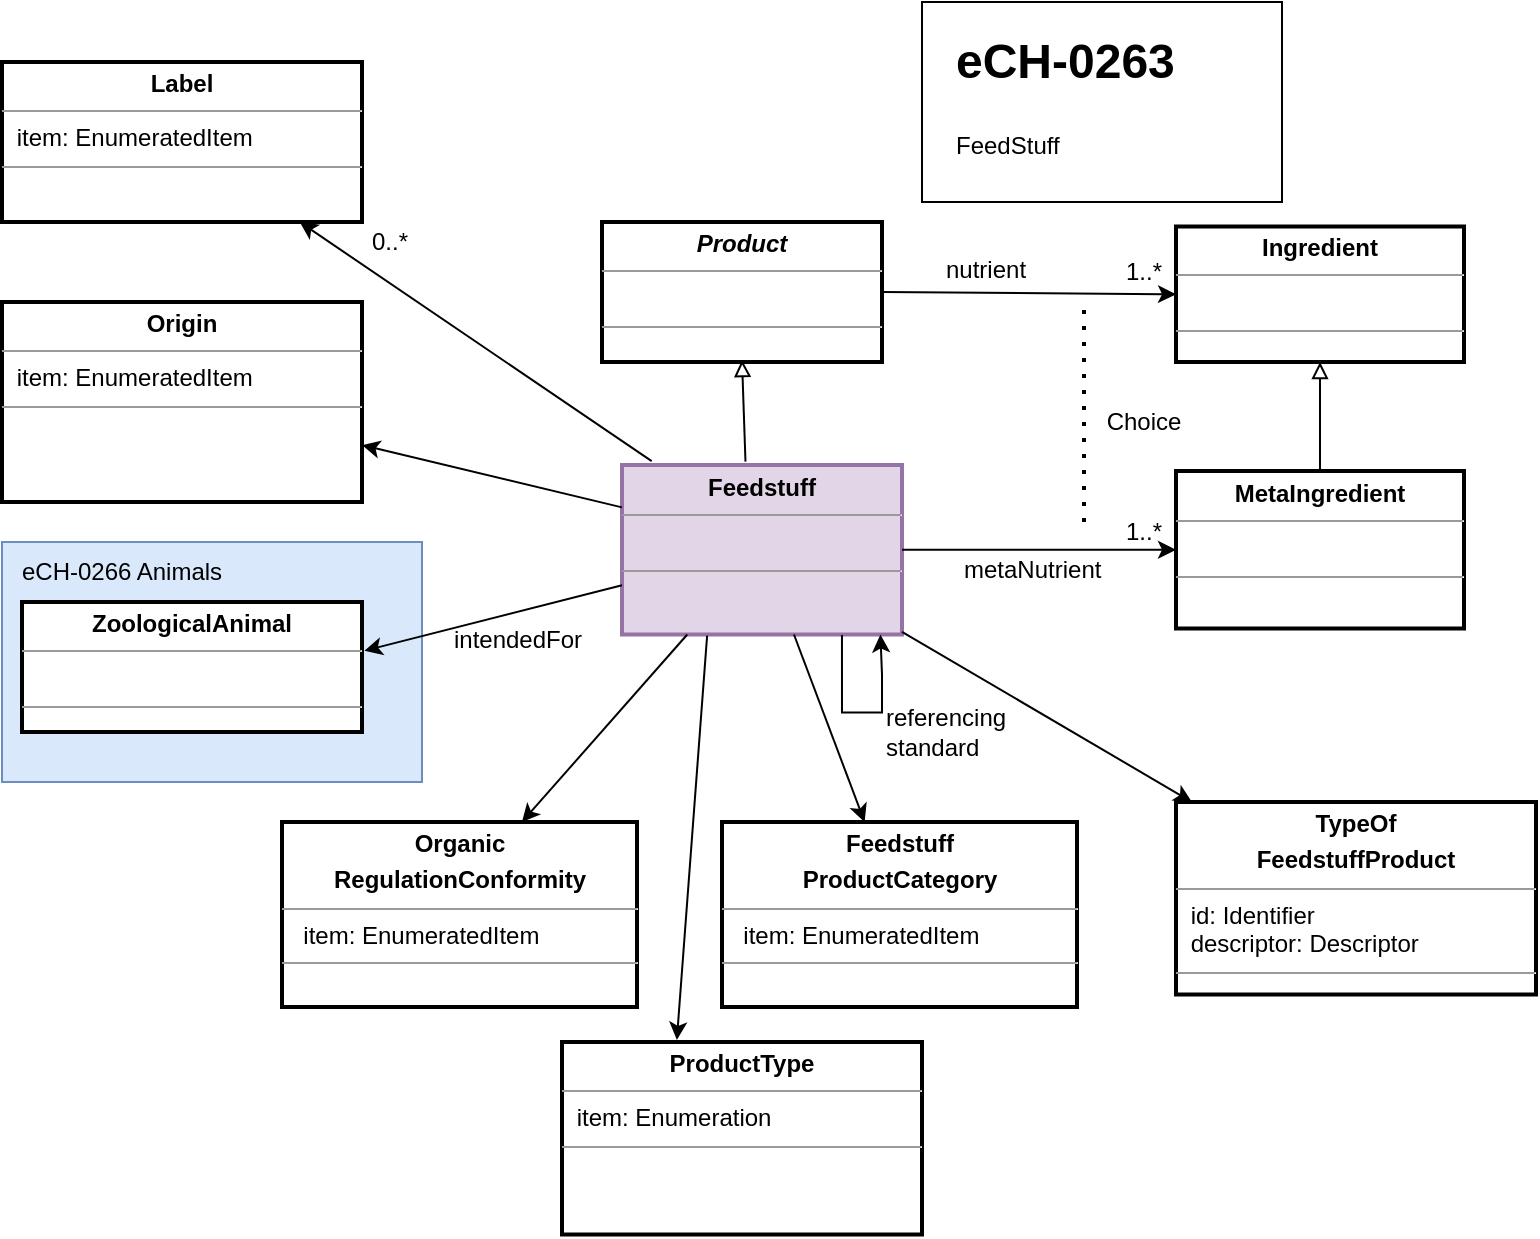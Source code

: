 <mxfile version="20.5.3" type="embed"><diagram name="Page-1" id="qBD6op3qUp-WdUlCAM_y"><mxGraphModel dx="3759" dy="605" grid="1" gridSize="10" guides="1" tooltips="1" connect="1" arrows="1" fold="1" page="1" pageScale="1" pageWidth="850" pageHeight="1100" math="0" shadow="0"><root><mxCell id="0"/><mxCell id="1" parent="0"/><mxCell id="eBZ3k9Fr4yFesFG8sE71-1" value="&lt;p style=&quot;margin:0px;margin-top:4px;text-align:center;&quot;&gt;&lt;b&gt;Feedstuff&lt;/b&gt;&lt;/p&gt;&lt;hr size=&quot;1&quot;&gt;&lt;p style=&quot;margin:0px;margin-left:4px;&quot;&gt;&amp;nbsp;&lt;br&gt;&lt;/p&gt;&lt;p style=&quot;margin:0px;margin-left:4px;&quot;&gt;&lt;/p&gt;&lt;hr size=&quot;1&quot;&gt;&lt;p style=&quot;margin:0px;margin-left:4px;&quot;&gt;&lt;br&gt;&lt;/p&gt;" style="verticalAlign=top;align=left;overflow=fill;fontSize=12;fontFamily=Helvetica;html=1;sketch=0;strokeWidth=2;fillColor=#e1d5e7;strokeColor=#9673a6;" parent="1" vertex="1"><mxGeometry x="-2220" y="261.5" width="140" height="84.75" as="geometry"/></mxCell><mxCell id="eBZ3k9Fr4yFesFG8sE71-5" value="&lt;p style=&quot;margin:0px;margin-top:4px;text-align:center;&quot;&gt;&lt;b&gt;Origin&lt;/b&gt;&lt;/p&gt;&lt;hr size=&quot;1&quot;&gt;&lt;p style=&quot;margin:0px;margin-left:4px;&quot;&gt;&amp;nbsp;item: EnumeratedItem&lt;br&gt;&lt;/p&gt;&lt;hr size=&quot;1&quot;&gt;&lt;p style=&quot;margin:0px;margin-left:4px;&quot;&gt;&lt;br&gt;&lt;/p&gt;" style="verticalAlign=top;align=left;overflow=fill;fontSize=12;fontFamily=Helvetica;html=1;sketch=0;strokeWidth=2;" parent="1" vertex="1"><mxGeometry x="-2530" y="180" width="180" height="100" as="geometry"/></mxCell><mxCell id="eBZ3k9Fr4yFesFG8sE71-6" value="" style="endArrow=classic;html=1;sketch=0;fontFamily=Helvetica;curved=1;exitX=0;exitY=0.25;exitDx=0;exitDy=0;" parent="1" source="eBZ3k9Fr4yFesFG8sE71-1" target="eBZ3k9Fr4yFesFG8sE71-5" edge="1"><mxGeometry width="50" height="50" relative="1" as="geometry"><mxPoint x="-1565" y="263.25" as="sourcePoint"/><mxPoint x="-1970.26" y="525.63" as="targetPoint"/></mxGeometry></mxCell><mxCell id="eBZ3k9Fr4yFesFG8sE71-7" value="&lt;p style=&quot;margin:0px;margin-top:4px;text-align:center;&quot;&gt;&lt;b&gt;Label&lt;/b&gt;&lt;/p&gt;&lt;hr size=&quot;1&quot;&gt;&lt;p style=&quot;margin:0px;margin-left:4px;&quot;&gt;&amp;nbsp;item: EnumeratedItem&lt;br&gt;&lt;/p&gt;&lt;hr size=&quot;1&quot;&gt;&lt;p style=&quot;margin:0px;margin-left:4px;&quot;&gt;&lt;br&gt;&lt;/p&gt;" style="verticalAlign=top;align=left;overflow=fill;fontSize=12;fontFamily=Helvetica;html=1;sketch=0;strokeWidth=2;" parent="1" vertex="1"><mxGeometry x="-2530" y="60" width="180" height="80" as="geometry"/></mxCell><mxCell id="eBZ3k9Fr4yFesFG8sE71-8" value="" style="endArrow=classic;html=1;sketch=0;fontFamily=Helvetica;curved=1;exitX=0.106;exitY=-0.023;exitDx=0;exitDy=0;exitPerimeter=0;" parent="1" source="eBZ3k9Fr4yFesFG8sE71-1" target="eBZ3k9Fr4yFesFG8sE71-7" edge="1"><mxGeometry width="50" height="50" relative="1" as="geometry"><mxPoint x="-1546.25" y="221.812" as="sourcePoint"/><mxPoint x="-1976.6" y="224.449" as="targetPoint"/></mxGeometry></mxCell><mxCell id="eBZ3k9Fr4yFesFG8sE71-15" value="0..*" style="text;html=1;strokeColor=none;fillColor=none;align=center;verticalAlign=middle;whiteSpace=wrap;rounded=0;fontFamily=Helvetica;" parent="1" vertex="1"><mxGeometry x="-2366" y="135" width="60" height="30" as="geometry"/></mxCell><mxCell id="eBZ3k9Fr4yFesFG8sE71-21" value="&lt;p style=&quot;margin:0px;margin-top:4px;text-align:center;&quot;&gt;&lt;b&gt;TypeOf&lt;/b&gt;&lt;/p&gt;&lt;p style=&quot;margin:0px;margin-top:4px;text-align:center;&quot;&gt;&lt;b style=&quot;background-color: initial;&quot;&gt;FeedstuffProduct&lt;/b&gt;&lt;br&gt;&lt;/p&gt;&lt;hr size=&quot;1&quot;&gt;&lt;p style=&quot;margin:0px;margin-left:4px;&quot;&gt;&amp;nbsp;id: Identifier&lt;br&gt;&lt;/p&gt;&lt;p style=&quot;margin:0px;margin-left:4px;&quot;&gt;&amp;nbsp;descriptor: Descriptor&lt;/p&gt;&lt;hr size=&quot;1&quot;&gt;&lt;p style=&quot;margin:0px;margin-left:4px;&quot;&gt;&lt;br&gt;&lt;/p&gt;" style="verticalAlign=top;align=left;overflow=fill;fontSize=12;fontFamily=Helvetica;html=1;sketch=0;strokeWidth=2;" parent="1" vertex="1"><mxGeometry x="-1943" y="430" width="180" height="96.25" as="geometry"/></mxCell><mxCell id="eBZ3k9Fr4yFesFG8sE71-22" value="&lt;p style=&quot;margin:0px;margin-top:4px;text-align:center;&quot;&gt;&lt;b style=&quot;background-color: initial;&quot;&gt;Feedstuff&lt;/b&gt;&lt;/p&gt;&lt;p style=&quot;margin:0px;margin-top:4px;text-align:center;&quot;&gt;&lt;b style=&quot;background-color: initial;&quot;&gt;ProductCategory&lt;/b&gt;&lt;br&gt;&lt;/p&gt;&lt;hr size=&quot;1&quot;&gt;&lt;p style=&quot;margin:0px;margin-left:4px;&quot;&gt;&amp;nbsp; item: EnumeratedItem&lt;br&gt;&lt;/p&gt;&lt;hr size=&quot;1&quot;&gt;&lt;p style=&quot;margin:0px;margin-left:4px;&quot;&gt;&lt;br&gt;&lt;/p&gt;" style="verticalAlign=top;align=left;overflow=fill;fontSize=12;fontFamily=Helvetica;html=1;sketch=0;strokeWidth=2;" parent="1" vertex="1"><mxGeometry x="-2170" y="440" width="177.5" height="92.5" as="geometry"/></mxCell><mxCell id="eBZ3k9Fr4yFesFG8sE71-23" value="" style="endArrow=classic;html=1;sketch=0;fontFamily=Helvetica;curved=1;" parent="1" source="eBZ3k9Fr4yFesFG8sE71-1" target="eBZ3k9Fr4yFesFG8sE71-21" edge="1"><mxGeometry width="50" height="50" relative="1" as="geometry"><mxPoint x="-1652.46" y="174.625" as="sourcePoint"/><mxPoint x="-1758.103" y="78" as="targetPoint"/></mxGeometry></mxCell><mxCell id="eBZ3k9Fr4yFesFG8sE71-24" value="" style="endArrow=classic;html=1;sketch=0;fontFamily=Helvetica;curved=1;" parent="1" source="eBZ3k9Fr4yFesFG8sE71-1" target="eBZ3k9Fr4yFesFG8sE71-22" edge="1"><mxGeometry width="50" height="50" relative="1" as="geometry"><mxPoint x="-2082.5" y="254.01" as="sourcePoint"/><mxPoint x="-2010.698" y="204" as="targetPoint"/></mxGeometry></mxCell><mxCell id="eBZ3k9Fr4yFesFG8sE71-25" value="intendedFor" style="text;html=1;strokeColor=none;fillColor=none;align=center;verticalAlign=middle;whiteSpace=wrap;rounded=0;fontFamily=Helvetica;" parent="1" vertex="1"><mxGeometry x="-2302" y="333.5" width="60" height="30" as="geometry"/></mxCell><mxCell id="eBZ3k9Fr4yFesFG8sE71-38" value="" style="rounded=0;whiteSpace=wrap;html=1;fillColor=#dae8fc;strokeColor=#6c8ebf;fontFamily=Helvetica;" parent="1" vertex="1"><mxGeometry x="-2530" y="300" width="210" height="120" as="geometry"/></mxCell><mxCell id="eBZ3k9Fr4yFesFG8sE71-36" value="eCH-0266 Animals" style="text;html=1;strokeColor=none;fillColor=none;align=left;verticalAlign=middle;whiteSpace=wrap;rounded=0;strokeWidth=2;fontFamily=Helvetica;" parent="1" vertex="1"><mxGeometry x="-2522" y="300" width="140" height="30" as="geometry"/></mxCell><mxCell id="eBZ3k9Fr4yFesFG8sE71-37" value="&lt;p style=&quot;margin:0px;margin-top:4px;text-align:center;&quot;&gt;&lt;b&gt;ZoologicalAnimal&lt;/b&gt;&lt;/p&gt;&lt;hr size=&quot;1&quot;&gt;&lt;p style=&quot;margin:0px;margin-left:4px;&quot;&gt;&amp;nbsp;&amp;nbsp;&lt;br&gt;&lt;/p&gt;&lt;hr size=&quot;1&quot;&gt;&lt;p style=&quot;margin:0px;margin-left:4px;&quot;&gt;&lt;br&gt;&lt;/p&gt;" style="verticalAlign=top;align=left;overflow=fill;fontSize=12;fontFamily=Helvetica;html=1;sketch=0;strokeWidth=2;" parent="1" vertex="1"><mxGeometry x="-2520" y="330" width="170" height="65" as="geometry"/></mxCell><mxCell id="eBZ3k9Fr4yFesFG8sE71-39" value="" style="endArrow=classic;html=1;sketch=0;fontFamily=Helvetica;curved=1;entryX=1.007;entryY=0.375;entryDx=0;entryDy=0;entryPerimeter=0;" parent="1" source="eBZ3k9Fr4yFesFG8sE71-1" target="eBZ3k9Fr4yFesFG8sE71-37" edge="1"><mxGeometry width="50" height="50" relative="1" as="geometry"><mxPoint x="-2212" y="274" as="sourcePoint"/><mxPoint x="-2300" y="358" as="targetPoint"/></mxGeometry></mxCell><mxCell id="eBZ3k9Fr4yFesFG8sE71-40" value="&lt;p style=&quot;margin:0px;margin-top:4px;text-align:center;&quot;&gt;&lt;b&gt;&lt;i&gt;Product&lt;/i&gt;&lt;/b&gt;&lt;/p&gt;&lt;hr size=&quot;1&quot;&gt;&lt;p style=&quot;margin:0px;margin-left:4px;&quot;&gt;&lt;br&gt;&lt;/p&gt;&lt;hr size=&quot;1&quot;&gt;&lt;p style=&quot;margin:0px;margin-left:4px;&quot;&gt;&lt;br&gt;&lt;/p&gt;" style="verticalAlign=top;align=left;overflow=fill;fontSize=12;fontFamily=Helvetica;html=1;sketch=0;strokeWidth=2;" parent="1" vertex="1"><mxGeometry x="-2230" y="140" width="140" height="70" as="geometry"/></mxCell><mxCell id="eBZ3k9Fr4yFesFG8sE71-41" value="" style="endArrow=block;html=1;sketch=0;fontFamily=Helvetica;curved=1;endFill=0;exitX=0.441;exitY=-0.02;exitDx=0;exitDy=0;exitPerimeter=0;" parent="1" source="eBZ3k9Fr4yFesFG8sE71-1" edge="1"><mxGeometry width="50" height="50" relative="1" as="geometry"><mxPoint x="-2060" y="322" as="sourcePoint"/><mxPoint x="-2160" y="209" as="targetPoint"/></mxGeometry></mxCell><mxCell id="2" value="" style="rounded=0;whiteSpace=wrap;html=1;fontFamily=Helvetica;" parent="1" vertex="1"><mxGeometry x="-2070" y="30" width="180" height="100" as="geometry"/></mxCell><mxCell id="3" value="&lt;h1&gt;&lt;span style=&quot;background-color: initial;&quot;&gt;eCH-0263&lt;/span&gt;&lt;/h1&gt;&lt;div&gt;&lt;br&gt;&lt;/div&gt;" style="text;html=1;strokeColor=none;fillColor=none;spacing=5;spacingTop=-20;whiteSpace=wrap;overflow=hidden;rounded=0;strokeWidth=2;fontFamily=Helvetica;" parent="1" vertex="1"><mxGeometry x="-2058.5" y="40" width="163.35" height="80" as="geometry"/></mxCell><mxCell id="4" value="FeedStuff" style="text;html=1;strokeColor=none;fillColor=none;align=left;verticalAlign=middle;whiteSpace=wrap;rounded=0;strokeWidth=2;fontFamily=Helvetica;" parent="1" vertex="1"><mxGeometry x="-2055.15" y="86.5" width="160" height="30" as="geometry"/></mxCell><mxCell id="7" value="&lt;p style=&quot;margin:0px;margin-top:4px;text-align:center;&quot;&gt;&lt;b&gt;Ingredient&lt;/b&gt;&lt;/p&gt;&lt;hr size=&quot;1&quot;&gt;&lt;p style=&quot;margin:0px;margin-left:4px;&quot;&gt;&amp;nbsp;&lt;/p&gt;&lt;hr size=&quot;1&quot;&gt;&lt;p style=&quot;margin:0px;margin-left:4px;&quot;&gt;&lt;br&gt;&lt;/p&gt;" style="verticalAlign=top;align=left;overflow=fill;fontSize=12;fontFamily=Helvetica;html=1;sketch=0;strokeWidth=2;" parent="1" vertex="1"><mxGeometry x="-1943" y="142.25" width="144" height="67.75" as="geometry"/></mxCell><mxCell id="8" value="&lt;p style=&quot;margin:0px;margin-top:4px;text-align:center;&quot;&gt;&lt;b&gt;MetaIngredient&lt;/b&gt;&lt;/p&gt;&lt;hr size=&quot;1&quot;&gt;&lt;p style=&quot;margin:0px;margin-left:4px;&quot;&gt;&amp;nbsp;&amp;nbsp;&lt;/p&gt;&lt;hr size=&quot;1&quot;&gt;&lt;p style=&quot;margin:0px;margin-left:4px;&quot;&gt;&lt;br&gt;&lt;/p&gt;" style="verticalAlign=top;align=left;overflow=fill;fontSize=12;fontFamily=Helvetica;html=1;sketch=0;strokeWidth=2;" parent="1" vertex="1"><mxGeometry x="-1943" y="264.5" width="144" height="78.75" as="geometry"/></mxCell><mxCell id="9" value="" style="endArrow=block;html=1;sketch=0;fontFamily=Helvetica;curved=1;endFill=0;exitX=0.5;exitY=0;exitDx=0;exitDy=0;entryX=0.5;entryY=1;entryDx=0;entryDy=0;" parent="1" source="8" target="7" edge="1"><mxGeometry width="50" height="50" relative="1" as="geometry"><mxPoint x="-2082.572" y="287" as="sourcePoint"/><mxPoint x="-2084.493" y="210.75" as="targetPoint"/></mxGeometry></mxCell><mxCell id="10" value="" style="endArrow=classic;html=1;sketch=0;fontFamily=Helvetica;curved=1;entryX=0;entryY=0.5;entryDx=0;entryDy=0;exitX=1;exitY=0.5;exitDx=0;exitDy=0;" parent="1" source="eBZ3k9Fr4yFesFG8sE71-40" target="7" edge="1"><mxGeometry width="50" height="50" relative="1" as="geometry"><mxPoint x="-2080" y="162.25" as="sourcePoint"/><mxPoint x="-2273.243" y="216.5" as="targetPoint"/></mxGeometry></mxCell><mxCell id="11" value="" style="endArrow=classic;html=1;sketch=0;fontFamily=Helvetica;curved=1;entryX=0;entryY=0.5;entryDx=0;entryDy=0;exitX=1;exitY=0.5;exitDx=0;exitDy=0;" parent="1" source="eBZ3k9Fr4yFesFG8sE71-1" target="8" edge="1"><mxGeometry width="50" height="50" relative="1" as="geometry"><mxPoint x="-2078.35" y="321" as="sourcePoint"/><mxPoint x="-1994" y="172.25" as="targetPoint"/></mxGeometry></mxCell><mxCell id="12" value="Choice" style="text;html=1;strokeColor=none;fillColor=none;align=center;verticalAlign=middle;whiteSpace=wrap;rounded=0;" parent="1" vertex="1"><mxGeometry x="-1989" y="225" width="60" height="30" as="geometry"/></mxCell><mxCell id="13" value="" style="endArrow=none;dashed=1;html=1;dashPattern=1 3;strokeWidth=2;rounded=0;" parent="1" edge="1"><mxGeometry width="50" height="50" relative="1" as="geometry"><mxPoint x="-1989" y="290" as="sourcePoint"/><mxPoint x="-1989" y="180" as="targetPoint"/></mxGeometry></mxCell><mxCell id="14" value="1..*" style="text;html=1;strokeColor=none;fillColor=none;align=center;verticalAlign=middle;whiteSpace=wrap;rounded=0;fontFamily=Helvetica;" parent="1" vertex="1"><mxGeometry x="-1989" y="150" width="60" height="30" as="geometry"/></mxCell><mxCell id="15" value="1..*" style="text;html=1;strokeColor=none;fillColor=none;align=center;verticalAlign=middle;whiteSpace=wrap;rounded=0;fontFamily=Helvetica;" parent="1" vertex="1"><mxGeometry x="-1989" y="280" width="60" height="30" as="geometry"/></mxCell><mxCell id="16" value="&lt;p style=&quot;margin:0px;margin-top:4px;text-align:center;&quot;&gt;&lt;b style=&quot;background-color: initial;&quot;&gt;Organic&lt;/b&gt;&lt;/p&gt;&lt;p style=&quot;margin:0px;margin-top:4px;text-align:center;&quot;&gt;&lt;b&gt;RegulationConformity&lt;/b&gt;&lt;/p&gt;&lt;hr size=&quot;1&quot;&gt;&lt;p style=&quot;margin:0px;margin-left:4px;&quot;&gt;&amp;nbsp; item: EnumeratedItem&lt;br&gt;&lt;/p&gt;&lt;hr size=&quot;1&quot;&gt;&lt;p style=&quot;margin:0px;margin-left:4px;&quot;&gt;&lt;br&gt;&lt;/p&gt;" style="verticalAlign=top;align=left;overflow=fill;fontSize=12;fontFamily=Helvetica;html=1;sketch=0;strokeWidth=2;" parent="1" vertex="1"><mxGeometry x="-2390" y="440" width="177.5" height="92.5" as="geometry"/></mxCell><mxCell id="17" value="" style="endArrow=classic;html=1;sketch=0;fontFamily=Helvetica;curved=1;entryX=0.676;entryY=0;entryDx=0;entryDy=0;entryPerimeter=0;" parent="1" source="eBZ3k9Fr4yFesFG8sE71-1" target="16" edge="1"><mxGeometry width="50" height="50" relative="1" as="geometry"><mxPoint x="-2200" y="370" as="sourcePoint"/><mxPoint x="-2098.204" y="401.25" as="targetPoint"/></mxGeometry></mxCell><mxCell id="18" value="metaNutrient" style="text;whiteSpace=wrap;html=1;fontFamily=Helvetica;" parent="1" vertex="1"><mxGeometry x="-2051.5" y="300" width="100" height="40" as="geometry"/></mxCell><mxCell id="19" value="nutrient" style="text;whiteSpace=wrap;html=1;fontFamily=Helvetica;" parent="1" vertex="1"><mxGeometry x="-2060" y="150" width="100" height="40" as="geometry"/></mxCell><mxCell id="21" style="edgeStyle=orthogonalEdgeStyle;rounded=0;orthogonalLoop=1;jettySize=auto;html=1;entryX=0.839;entryY=0.997;entryDx=0;entryDy=0;entryPerimeter=0;" parent="1" edge="1"><mxGeometry relative="1" as="geometry"><mxPoint x="-2110.02" y="346.51" as="sourcePoint"/><mxPoint x="-2090.797" y="346.255" as="targetPoint"/><Array as="points"><mxPoint x="-2110.02" y="385.26"/><mxPoint x="-2090.02" y="385.26"/><mxPoint x="-2090.02" y="366.26"/><mxPoint x="-2091.02" y="366.26"/></Array></mxGeometry></mxCell><mxCell id="22" value="referencing&lt;br&gt;standard" style="text;html=1;strokeColor=none;fillColor=none;align=left;verticalAlign=middle;whiteSpace=wrap;rounded=0;" parent="1" vertex="1"><mxGeometry x="-2090" y="380" width="60" height="30" as="geometry"/></mxCell><mxCell id="23" value="&lt;p style=&quot;margin:0px;margin-top:4px;text-align:center;&quot;&gt;&lt;b&gt;ProductType&lt;/b&gt;&lt;/p&gt;&lt;hr size=&quot;1&quot;&gt;&lt;p style=&quot;margin:0px;margin-left:4px;&quot;&gt;&amp;nbsp;item: Enumeration&lt;br&gt;&lt;/p&gt;&lt;hr size=&quot;1&quot;&gt;&lt;p style=&quot;margin:0px;margin-left:4px;&quot;&gt;&lt;br&gt;&lt;/p&gt;" style="verticalAlign=top;align=left;overflow=fill;fontSize=12;fontFamily=Helvetica;html=1;sketch=0;strokeWidth=2;" vertex="1" parent="1"><mxGeometry x="-2250" y="550" width="180" height="96.25" as="geometry"/></mxCell><mxCell id="24" value="" style="endArrow=classic;html=1;sketch=0;fontFamily=Helvetica;curved=1;entryX=0.319;entryY=-0.011;entryDx=0;entryDy=0;entryPerimeter=0;exitX=0.304;exitY=1.007;exitDx=0;exitDy=0;exitPerimeter=0;" edge="1" parent="1" source="eBZ3k9Fr4yFesFG8sE71-1" target="23"><mxGeometry width="50" height="50" relative="1" as="geometry"><mxPoint x="-2177.358" y="356.25" as="sourcePoint"/><mxPoint x="-2260.01" y="450" as="targetPoint"/></mxGeometry></mxCell></root></mxGraphModel></diagram></mxfile>